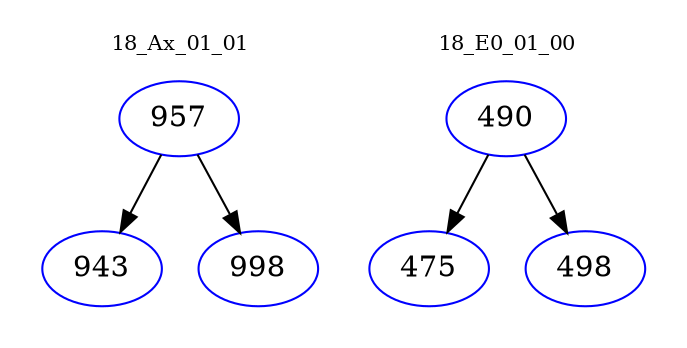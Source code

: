digraph{
subgraph cluster_0 {
color = white
label = "18_Ax_01_01";
fontsize=10;
T0_957 [label="957", color="blue"]
T0_957 -> T0_943 [color="black"]
T0_943 [label="943", color="blue"]
T0_957 -> T0_998 [color="black"]
T0_998 [label="998", color="blue"]
}
subgraph cluster_1 {
color = white
label = "18_E0_01_00";
fontsize=10;
T1_490 [label="490", color="blue"]
T1_490 -> T1_475 [color="black"]
T1_475 [label="475", color="blue"]
T1_490 -> T1_498 [color="black"]
T1_498 [label="498", color="blue"]
}
}

